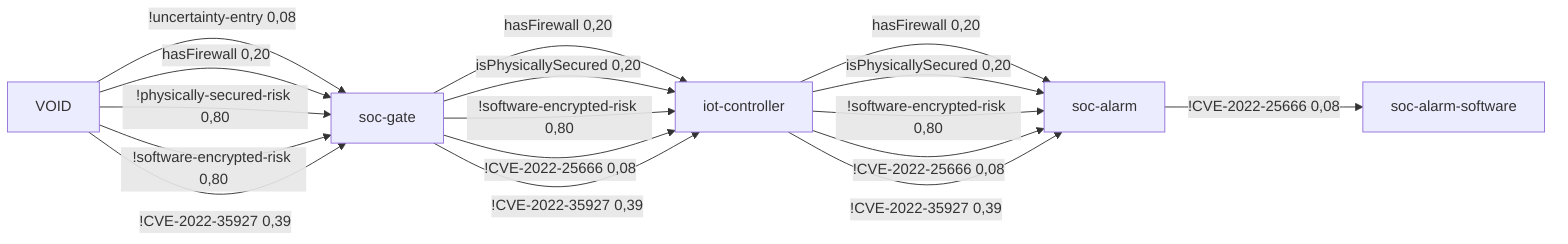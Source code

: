 %% AttributeChange [4mcontiki-ng/contiki-ng[0m to [4m4.7[0m for node [4msoc-alarm[0m
%%  VOID -[0,98]->  soc-gate -[0,93]->  iot-controller -[0,93]->  soc-alarm -[0,08]-> soc-alarm-software 13,54 0,07
flowchart LR
	iot-controller[iot-controller]
	soc-gate[soc-gate]
	soc-alarm[soc-alarm]
	soc-alarm-software[soc-alarm-software]
	VOID[VOID]
	iot-controller -->|hasFirewall 0,20| soc-alarm
	iot-controller -->|isPhysicallySecured 0,20| soc-alarm
	iot-controller -->|!software-encrypted-risk 0,80| soc-alarm
	iot-controller -->|!CVE-2022-25666 0,08| soc-alarm
	iot-controller -->|!CVE-2022-35927 0,39| soc-alarm
	soc-gate -->|hasFirewall 0,20| iot-controller
	soc-gate -->|isPhysicallySecured 0,20| iot-controller
	soc-gate -->|!software-encrypted-risk 0,80| iot-controller
	soc-gate -->|!CVE-2022-25666 0,08| iot-controller
	soc-gate -->|!CVE-2022-35927 0,39| iot-controller
	soc-alarm -->|!CVE-2022-25666 0,08| soc-alarm-software
	VOID -->|!uncertainty-entry 0,08| soc-gate
	VOID -->|hasFirewall 0,20| soc-gate
	VOID -->|!physically-secured-risk 0,80| soc-gate
	VOID -->|!software-encrypted-risk 0,80| soc-gate
	VOID -->|!CVE-2022-35927 0,39| soc-gate
